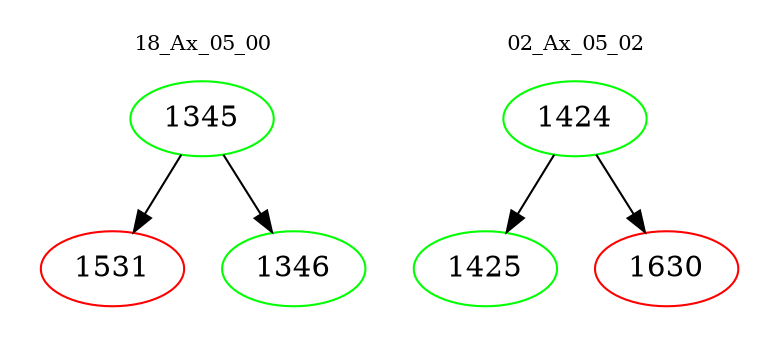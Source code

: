 digraph{
subgraph cluster_0 {
color = white
label = "18_Ax_05_00";
fontsize=10;
T0_1345 [label="1345", color="green"]
T0_1345 -> T0_1531 [color="black"]
T0_1531 [label="1531", color="red"]
T0_1345 -> T0_1346 [color="black"]
T0_1346 [label="1346", color="green"]
}
subgraph cluster_1 {
color = white
label = "02_Ax_05_02";
fontsize=10;
T1_1424 [label="1424", color="green"]
T1_1424 -> T1_1425 [color="black"]
T1_1425 [label="1425", color="green"]
T1_1424 -> T1_1630 [color="black"]
T1_1630 [label="1630", color="red"]
}
}
